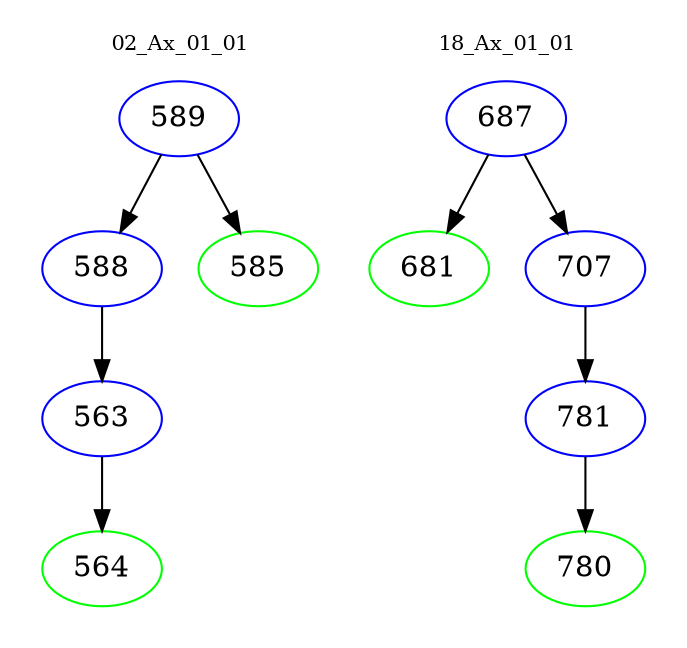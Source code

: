 digraph{
subgraph cluster_0 {
color = white
label = "02_Ax_01_01";
fontsize=10;
T0_589 [label="589", color="blue"]
T0_589 -> T0_588 [color="black"]
T0_588 [label="588", color="blue"]
T0_588 -> T0_563 [color="black"]
T0_563 [label="563", color="blue"]
T0_563 -> T0_564 [color="black"]
T0_564 [label="564", color="green"]
T0_589 -> T0_585 [color="black"]
T0_585 [label="585", color="green"]
}
subgraph cluster_1 {
color = white
label = "18_Ax_01_01";
fontsize=10;
T1_687 [label="687", color="blue"]
T1_687 -> T1_681 [color="black"]
T1_681 [label="681", color="green"]
T1_687 -> T1_707 [color="black"]
T1_707 [label="707", color="blue"]
T1_707 -> T1_781 [color="black"]
T1_781 [label="781", color="blue"]
T1_781 -> T1_780 [color="black"]
T1_780 [label="780", color="green"]
}
}
